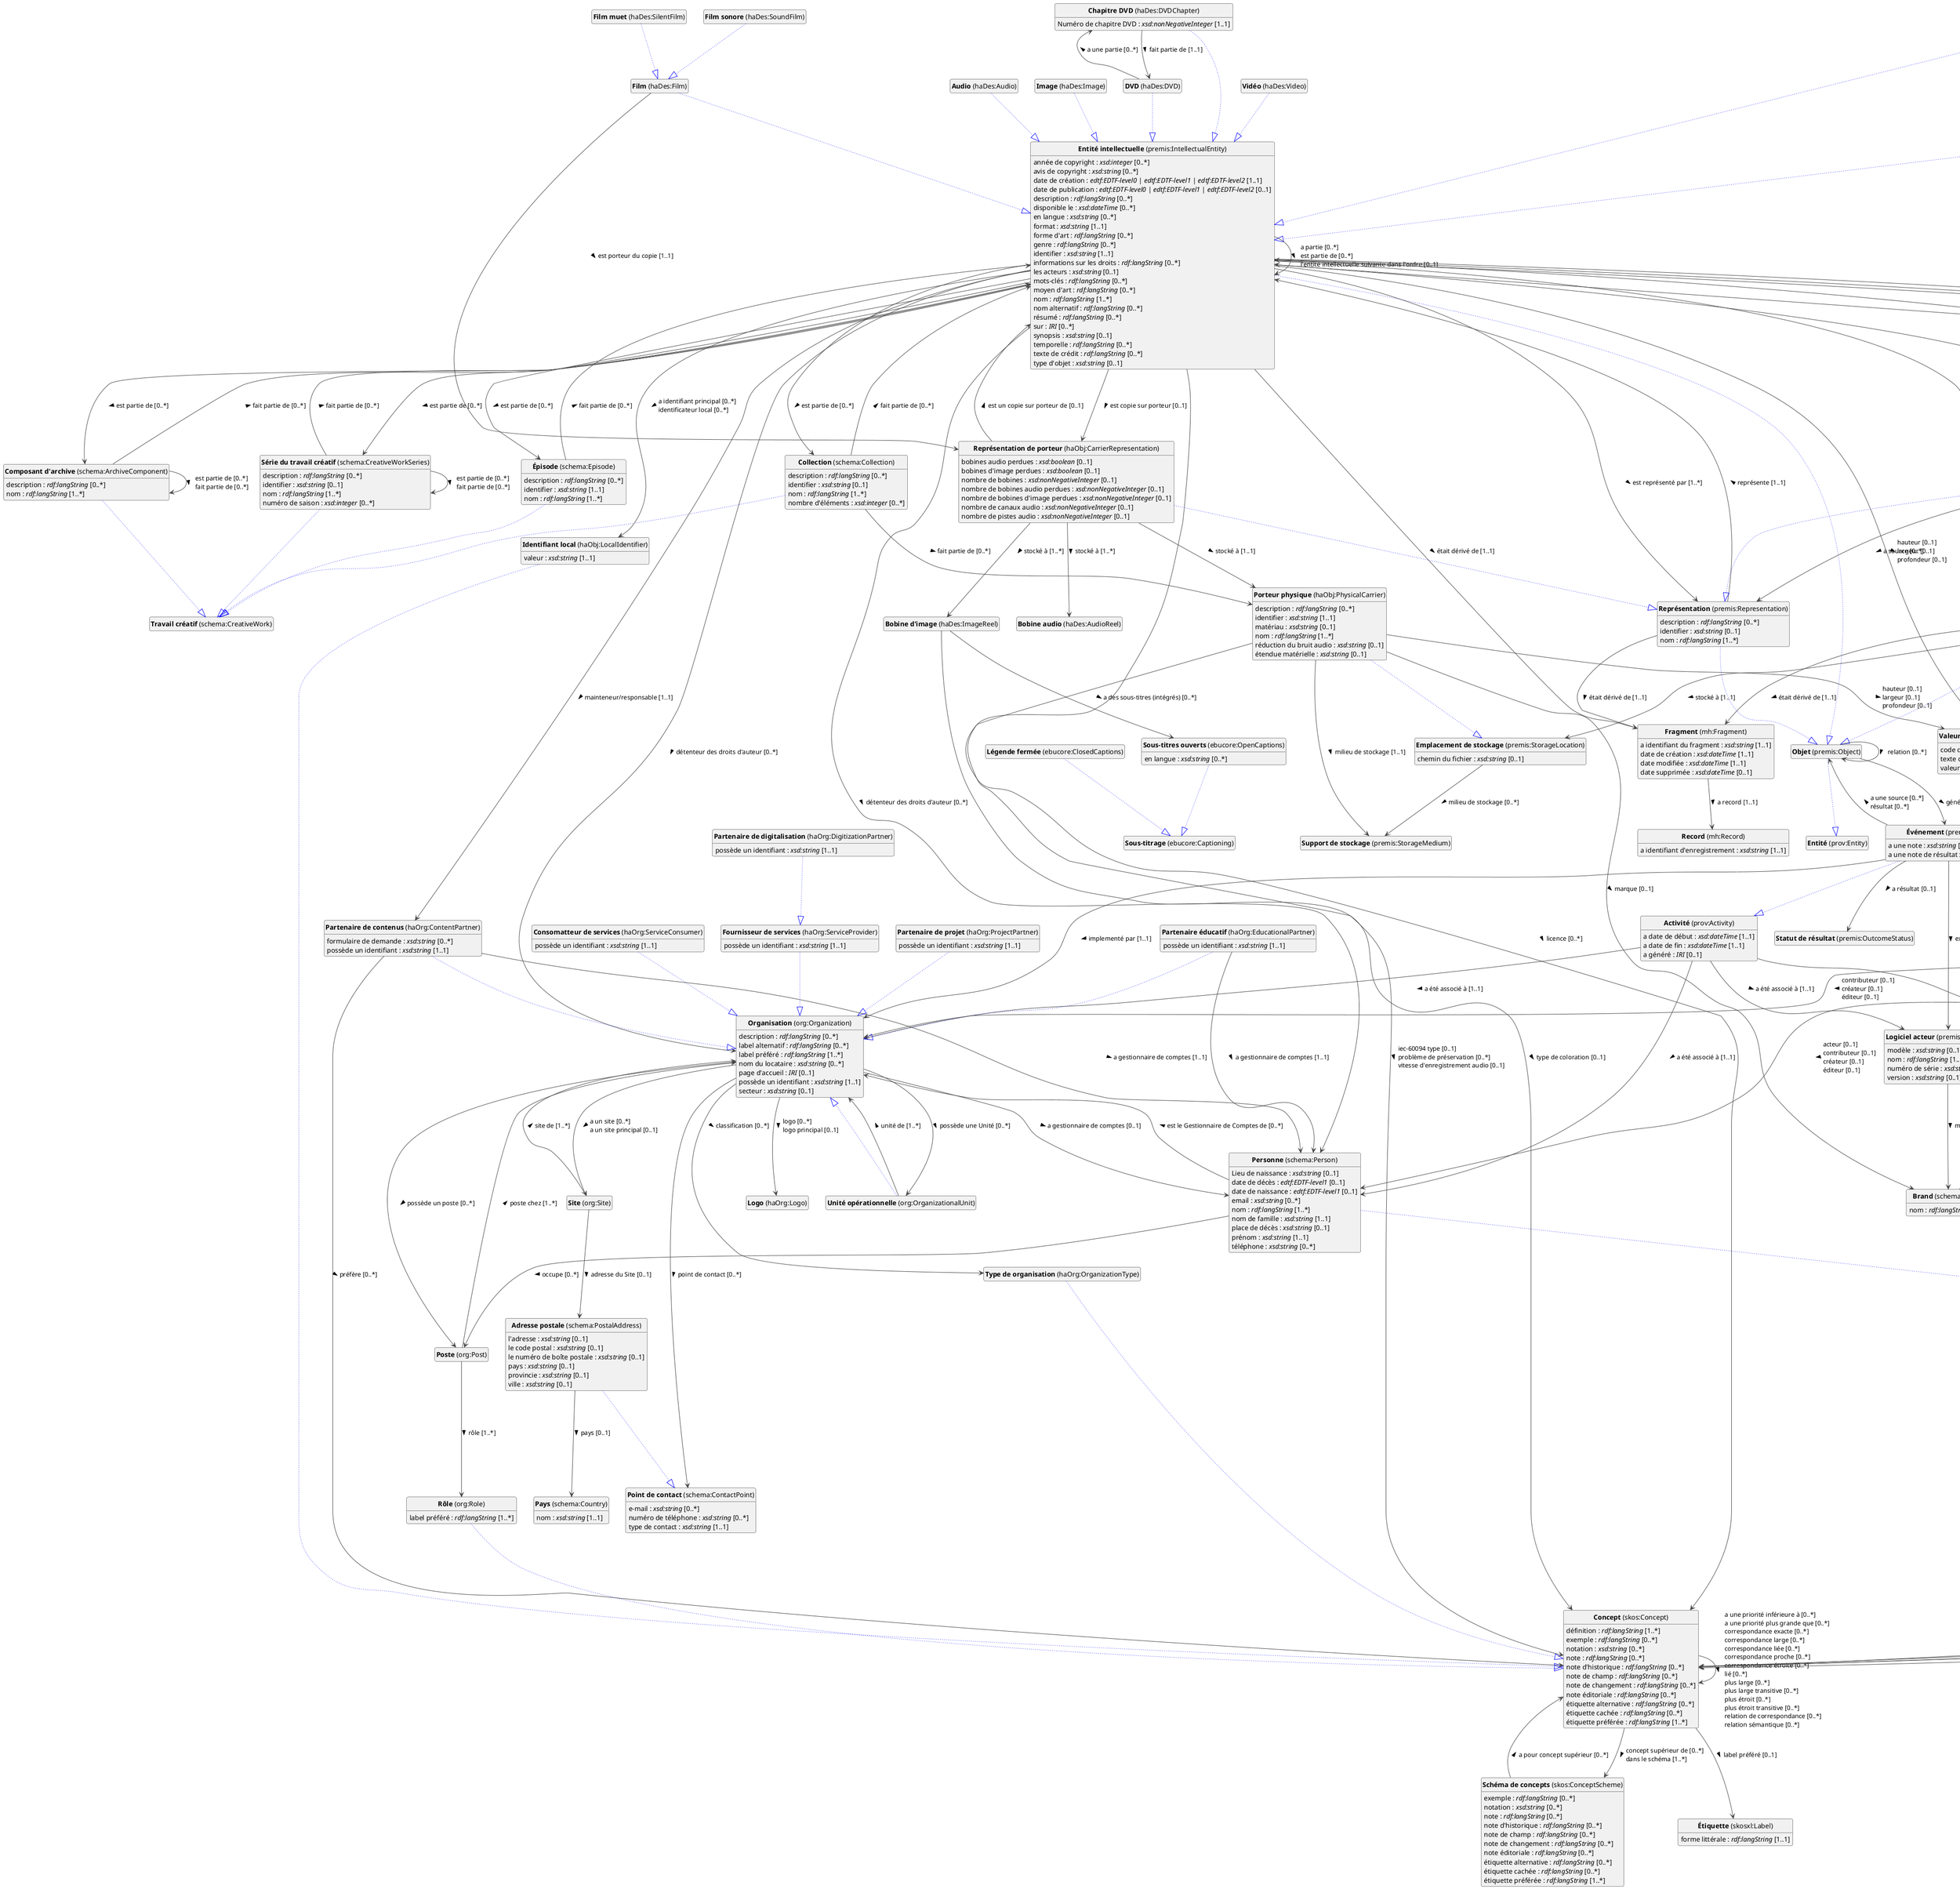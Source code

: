 @startuml
!theme vibrant
skinparam classFontSize 14
!define LIGHTORANGE
skinparam componentStyle uml2
skinparam wrapMessageWidth 1000
skinparam wrapWidth 1000
' skinparam ArrowColor #Maroon
' Remove shadows
skinparam shadowing false
'skinparam linetype polyline
skinparam ArrowMessageAlignment left
top to bottom direction


class "<b>Fragment</b> (mh:Fragment)" as mh_Fragment [[#mh%3AFragment]]
class "<b>Record</b> (mh:Record)" as mh_Record [[#mh%3ARecord]]
class "<b>MediaFragment</b> (ebucore:MediaFragment)" as ebucore_MediaFragment [[#ebucore%3AMediaFragment]]
class "<b>Newspaper</b> (schema:Newspaper)" as schema_Newspaper [[#schema%3ANewspaper]]
class "<b>Brand</b> (schema:Brand)" as schema_Brand [[#schema%3ABrand]]
class "<b>Activité</b> (prov:Activity)" as prov_Activity [[#prov%3AActivity]]
class "<b>Adresse postale</b> (schema:PostalAddress)" as schema_PostalAddress [[#schema%3APostalAddress]]
class "<b>Point de contact</b> (schema:ContactPoint)" as schema_ContactPoint [[#schema%3AContactPoint]]
class "<b>Annotation</b> (ebucore:Annotation)" as ebucore_Annotation [[#ebucore%3AAnnotation]]
class "<b>Annotation texte</b> (ebucore:TextAnnotation)" as ebucore_TextAnnotation [[#ebucore%3ATextAnnotation]]
class "<b>Annotation</b> (ebucore:Annotation)" as ebucore_Annotation [[#ebucore%3AAnnotation]]
class "<b>Audio</b> (haDes:Audio)" as haDes_Audio [[#haDes%3AAudio]]
class "<b>Entité intellectuelle</b> (premis:IntellectualEntity)" as premis_IntellectualEntity [[#premis%3AIntellectualEntity]]
class "<b>Bobine audio</b> (haDes:AudioReel)" as haDes_AudioReel [[#haDes%3AAudioReel]]
class "<b>Bobine d'image</b> (haDes:ImageReel)" as haDes_ImageReel [[#haDes%3AImageReel]]
class "<b>Chapitre DVD</b> (haDes:DVDChapter)" as haDes_DVDChapter [[#haDes%3ADVDChapter]]
class "<b>Entité intellectuelle</b> (premis:IntellectualEntity)" as premis_IntellectualEntity [[#premis%3AIntellectualEntity]]
class "<b>Chose</b> (schema:Thing)" as schema_Thing [[#schema%3AThing]]
class "<b>Collection</b> (schema:Collection)" as schema_Collection [[#schema%3ACollection]]
class "<b>Travail créatif</b> (schema:CreativeWork)" as schema_CreativeWork [[#schema%3ACreativeWork]]
class "<b>Collection</b> (skos:Collection)" as skos_Collection [[#skos%3ACollection]]
class "<b>Collection ordonnée</b> (skos:OrderedCollection)" as skos_OrderedCollection [[#skos%3AOrderedCollection]]
class "<b>Collection</b> (skos:Collection)" as skos_Collection [[#skos%3ACollection]]
class "<b>Composant d'archive</b> (schema:ArchiveComponent)" as schema_ArchiveComponent [[#schema%3AArchiveComponent]]
class "<b>Travail créatif</b> (schema:CreativeWork)" as schema_CreativeWork [[#schema%3ACreativeWork]]
class "<b>Concept</b> (skos:Concept)" as skos_Concept [[#skos%3AConcept]]
class "<b>Consomatteur de services</b> (haOrg:ServiceConsumer)" as haOrg_ServiceConsumer [[#haOrg%3AServiceConsumer]]
class "<b>Organisation</b> (org:Organization)" as org_Organization [[#org%3AOrganization]]
class "<b>DVD</b> (haDes:DVD)" as haDes_DVD [[#haDes%3ADVD]]
class "<b>Entité intellectuelle</b> (premis:IntellectualEntity)" as premis_IntellectualEntity [[#premis%3AIntellectualEntity]]
class "<b>Edition de journal</b> (haDes:NewspaperIssue)" as haDes_NewspaperIssue [[#haDes%3ANewspaperIssue]]
class "<b>Entité intellectuelle</b> (premis:IntellectualEntity)" as premis_IntellectualEntity [[#premis%3AIntellectualEntity]]
class "<b>Emplacement de stockage</b> (premis:StorageLocation)" as premis_StorageLocation [[#premis%3AStorageLocation]]
class "<b>Entité intellectuelle</b> (premis:IntellectualEntity)" as premis_IntellectualEntity [[#premis%3AIntellectualEntity]]
class "<b>Objet</b> (premis:Object)" as premis_Object [[#premis%3AObject]]
class "<b>Fichier</b> (premis:File)" as premis_File [[#premis%3AFile]]
class "<b>Objet</b> (premis:Object)" as premis_Object [[#premis%3AObject]]
class "<b>Film</b> (haDes:Film)" as haDes_Film [[#haDes%3AFilm]]
class "<b>Entité intellectuelle</b> (premis:IntellectualEntity)" as premis_IntellectualEntity [[#premis%3AIntellectualEntity]]
class "<b>Film muet</b> (haDes:SilentFilm)" as haDes_SilentFilm [[#haDes%3ASilentFilm]]
class "<b>Film</b> (haDes:Film)" as haDes_Film [[#haDes%3AFilm]]
class "<b>Film sonore</b> (haDes:SoundFilm)" as haDes_SoundFilm [[#haDes%3ASoundFilm]]
class "<b>Film</b> (haDes:Film)" as haDes_Film [[#haDes%3AFilm]]
class "<b>Fixité</b> (premis:Fixity)" as premis_Fixity [[#premis%3AFixity]]
class "<b>Format de fichier</b> (dct:FileFormat)" as dct_FileFormat [[#dct%3AFileFormat]]
class "<b>Fournisseur de services</b> (haOrg:ServiceProvider)" as haOrg_ServiceProvider [[#haOrg%3AServiceProvider]]
class "<b>Organisation</b> (org:Organization)" as org_Organization [[#org%3AOrganization]]
class "<b>Identifiant local</b> (haObj:LocalIdentifier)" as haObj_LocalIdentifier [[#haObj%3ALocalIdentifier]]
class "<b>Concept</b> (skos:Concept)" as skos_Concept [[#skos%3AConcept]]
class "<b>Image</b> (haDes:Image)" as haDes_Image [[#haDes%3AImage]]
class "<b>Entité intellectuelle</b> (premis:IntellectualEntity)" as premis_IntellectualEntity [[#premis%3AIntellectualEntity]]
class "<b>Lieu</b> (schema:Place)" as schema_Place [[#schema%3APlace]]
class "<b>Chose</b> (schema:Thing)" as schema_Thing [[#schema%3AThing]]
class "<b>Liste</b> (rdf:List)" as rdf_List [[#rdf%3AList]]
class "<b>Logiciel acteur</b> (premis:SoftwareAgent)" as premis_SoftwareAgent [[#premis%3ASoftwareAgent]]
class "<b>Acteur</b> (premis:Agent)" as premis_Agent [[#premis%3AAgent]]
class "<b>Logo</b> (haOrg:Logo)" as haOrg_Logo [[#haOrg%3ALogo]]
class "<b>Légende fermée</b> (ebucore:ClosedCaptions)" as ebucore_ClosedCaptions [[#ebucore%3AClosedCaptions]]
class "<b>Sous-titrage</b> (ebucore:Captioning)" as ebucore_Captioning [[#ebucore%3ACaptioning]]
class "<b>Matériel acteur</b> (premis:HardwareAgent)" as premis_HardwareAgent [[#premis%3AHardwareAgent]]
class "<b>Acteur</b> (premis:Agent)" as premis_Agent [[#premis%3AAgent]]
class "<b>Objet</b> (premis:Object)" as premis_Object [[#premis%3AObject]]
class "<b>Entité</b> (prov:Entity)" as prov_Entity [[#prov%3AEntity]]
class "<b>Organisation</b> (org:Organization)" as org_Organization [[#org%3AOrganization]]
class "<b>Page d'édition de journal</b> (haDes:NewspaperIssuePage)" as haDes_NewspaperIssuePage [[#haDes%3ANewspaperIssuePage]]
class "<b>Entité intellectuelle</b> (premis:IntellectualEntity)" as premis_IntellectualEntity [[#premis%3AIntellectualEntity]]
class "<b>Partenaire de contenus</b> (haOrg:ContentPartner)" as haOrg_ContentPartner [[#haOrg%3AContentPartner]]
class "<b>Organisation</b> (org:Organization)" as org_Organization [[#org%3AOrganization]]
class "<b>Partenaire de digitalisation</b> (haOrg:DigitizationPartner)" as haOrg_DigitizationPartner [[#haOrg%3ADigitizationPartner]]
class "<b>Fournisseur de services</b> (haOrg:ServiceProvider)" as haOrg_ServiceProvider [[#haOrg%3AServiceProvider]]
class "<b>Partenaire de projet</b> (haOrg:ProjectPartner)" as haOrg_ProjectPartner [[#haOrg%3AProjectPartner]]
class "<b>Organisation</b> (org:Organization)" as org_Organization [[#org%3AOrganization]]
class "<b>Partenaire éducatif</b> (haOrg:EducationalPartner)" as haOrg_EducationalPartner [[#haOrg%3AEducationalPartner]]
class "<b>Organisation</b> (org:Organization)" as org_Organization [[#org%3AOrganization]]
class "<b>Pays</b> (schema:Country)" as schema_Country [[#schema%3ACountry]]
class "<b>Personne</b> (schema:Person)" as schema_Person [[#schema%3APerson]]
class "<b>Chose</b> (schema:Thing)" as schema_Thing [[#schema%3AThing]]
class "<b>Point de contact</b> (schema:ContactPoint)" as schema_ContactPoint [[#schema%3AContactPoint]]
class "<b>Porteur physique</b> (haObj:PhysicalCarrier)" as haObj_PhysicalCarrier [[#haObj%3APhysicalCarrier]]
class "<b>Emplacement de stockage</b> (premis:StorageLocation)" as premis_StorageLocation [[#premis%3AStorageLocation]]
class "<b>Poste</b> (org:Post)" as org_Post [[#org%3APost]]
class "<b>Représentation</b> (premis:Representation)" as premis_Representation [[#premis%3ARepresentation]]
class "<b>Objet</b> (premis:Object)" as premis_Object [[#premis%3AObject]]
class "<b>Représentation de porteur</b> (haObj:CarrierRepresentation)" as haObj_CarrierRepresentation [[#haObj%3ACarrierRepresentation]]
class "<b>Représentation</b> (premis:Representation)" as premis_Representation [[#premis%3ARepresentation]]
class "<b>Représentation digitale</b> (haObj:DigitalRepresentation)" as haObj_DigitalRepresentation [[#haObj%3ADigitalRepresentation]]
class "<b>Représentation</b> (premis:Representation)" as premis_Representation [[#premis%3ARepresentation]]
class "<b>Représentation fragment</b> (haObj:FragmentRepresentation)" as haObj_FragmentRepresentation [[#haObj%3AFragmentRepresentation]]
class "<b>Représentation digitale</b> (haObj:DigitalRepresentation)" as haObj_DigitalRepresentation [[#haObj%3ADigitalRepresentation]]
class "<b>Rôle</b> (org:Role)" as org_Role [[#org%3ARole]]
class "<b>Concept</b> (skos:Concept)" as skos_Concept [[#skos%3AConcept]]
class "<b>Rôle</b> (schema:Role)" as schema_Role [[#schema%3ARole]]
class "<b>Chose</b> (schema:Thing)" as schema_Thing [[#schema%3AThing]]
class "<b>Schéma de concepts</b> (skos:ConceptScheme)" as skos_ConceptScheme [[#skos%3AConceptScheme]]
class "<b>Site</b> (org:Site)" as org_Site [[#org%3ASite]]
class "<b>Sous-titres ouverts</b> (ebucore:OpenCaptions)" as ebucore_OpenCaptions [[#ebucore%3AOpenCaptions]]
class "<b>Sous-titrage</b> (ebucore:Captioning)" as ebucore_Captioning [[#ebucore%3ACaptioning]]
class "<b>Statut de résultat</b> (premis:OutcomeStatus)" as premis_OutcomeStatus [[#premis%3AOutcomeStatus]]
class "<b>Support de stockage</b> (premis:StorageMedium)" as premis_StorageMedium [[#premis%3AStorageMedium]]
class "<b>Série du travail créatif</b> (schema:CreativeWorkSeries)" as schema_CreativeWorkSeries [[#schema%3ACreativeWorkSeries]]
class "<b>Travail créatif</b> (schema:CreativeWork)" as schema_CreativeWork [[#schema%3ACreativeWork]]
class "<b>Type de organisation</b> (haOrg:OrganizationType)" as haOrg_OrganizationType [[#haOrg%3AOrganizationType]]
class "<b>Concept</b> (skos:Concept)" as skos_Concept [[#skos%3AConcept]]
class "<b>Unité opérationnelle</b> (org:OrganizationalUnit)" as org_OrganizationalUnit [[#org%3AOrganizationalUnit]]
class "<b>Organisation</b> (org:Organization)" as org_Organization [[#org%3AOrganization]]
class "<b>Valeur quantitative</b> (schema:QuantitativeValue)" as schema_QuantitativeValue [[#schema%3AQuantitativeValue]]
class "<b>Chose</b> (schema:Thing)" as schema_Thing [[#schema%3AThing]]
class "<b>Vidéo</b> (haDes:Video)" as haDes_Video [[#haDes%3AVideo]]
class "<b>Entité intellectuelle</b> (premis:IntellectualEntity)" as premis_IntellectualEntity [[#premis%3AIntellectualEntity]]
class "<b>Épisode</b> (schema:Episode)" as schema_Episode [[#schema%3AEpisode]]
class "<b>Travail créatif</b> (schema:CreativeWork)" as schema_CreativeWork [[#schema%3ACreativeWork]]
class "<b>Étiquette</b> (skosxl:Label)" as skosxl_Label [[#skosxl%3ALabel]]
class "<b>Événement</b> (premis:Event)" as premis_Event [[#premis%3AEvent]]
class "<b>Activité</b> (prov:Activity)" as prov_Activity [[#prov%3AActivity]]


mh_Fragment : a identifiant du fragment : <i>xsd:string</i> [1..1]
mh_Fragment : date de création : <i>xsd:dateTime</i> [1..1]
mh_Fragment : date modifiée : <i>xsd:dateTime</i> [1..1]
mh_Fragment : date supprimée : <i>xsd:dateTime</i> [0..1]
mh_Fragment --> mh_Record :a record [1..1]  > 




mh_Record : a identifiant d'enregistrement : <i>xsd:string</i> [1..1]



ebucore_MediaFragment : délimiteur de région (axe des x) : <i>xsd:integer</i> [0..1]
ebucore_MediaFragment : délimiteur de région (axe des y) : <i>xsd:integer</i> [0..1]
ebucore_MediaFragment : hauteur : <i>xsd:integer</i> [0..1]
ebucore_MediaFragment : heure de départ : <i>xsd:time</i> [0..1]
ebucore_MediaFragment : heure de fin : <i>xsd:time</i> [0..1]
ebucore_MediaFragment : largeur : <i>xsd:integer</i> [0..1]
ebucore_MediaFragment --> premis_File :est fragment des médias de [0..*]  > 




schema_Newspaper : abraham identifier : <i>xsd:string</i> [1..1]
schema_Newspaper : date de début : <i>xsd:dateTime</i> [0..1]
schema_Newspaper : date de fin : <i>xsd:dateTime</i> [0..1]
schema_Newspaper : nom : <i>rdf:langString</i> [1..1]
schema_Newspaper : nom alternatif : <i>rdf:langString</i> [0..*]

schema_Newspaper --> schema_Newspaper :compléter [0..1]  \lprécédé par [0..1]  \lsuccédé par [0..1]  \lsupplément [0..1]  > 
schema_Newspaper --> schema_Place :numéro de page [0..1]  > 
schema_Newspaper --> schema_Role :éditeur [0..1]  > 




schema_Brand : nom : <i>rdf:langString</i> [1..1]



prov_Activity : a date de début : <i>xsd:dateTime</i> [1..1]
prov_Activity : a date de fin : <i>xsd:dateTime</i> [1..1]
prov_Activity : a généré : <i>IRI</i> [0..1]

prov_Activity --> org_Organization :a été associé à [1..1]  > 
prov_Activity --> premis_HardwareAgent :a été associé à [1..1]  > 
prov_Activity --> premis_SoftwareAgent :a été associé à [1..1]  > 
prov_Activity --> schema_Person :a été associé à [1..1]  > 


schema_PostalAddress --|> schema_ContactPoint #blue;line.dotted;text:blue

schema_PostalAddress : l'adresse : <i>xsd:string</i> [0..1]
schema_PostalAddress : le code postal : <i>xsd:string</i> [0..1]
schema_PostalAddress : le numéro de boîte postale : <i>xsd:string</i> [0..1]
schema_PostalAddress : pays : <i>xsd:string</i> [0..1]
schema_PostalAddress : provincie : <i>xsd:string</i> [0..1]
schema_PostalAddress : ville : <i>xsd:string</i> [0..1]
schema_PostalAddress --> schema_Country :pays [0..1]  > 



ebucore_Annotation : confiance en annotation : <i>xsd:integer</i> [1..1]
ebucore_Annotation : sujet d'annotation : <i>IRI</i> [1..1]
ebucore_Annotation : sujet d'annotation person : <i>IRI</i> [0..1]

ebucore_Annotation --> ebucore_MediaFragment :annote [1..*]  > 
ebucore_Annotation --> premis_File :cible d'annotation [1..1]  > 
ebucore_Annotation --> skos_Concept :type d'annotation [0..1]  > 


ebucore_TextAnnotation --|> ebucore_Annotation #blue;line.dotted;text:blue


haDes_Audio --|> premis_IntellectualEntity #blue;line.dotted;text:blue





haDes_ImageReel --> ebucore_OpenCaptions :a des sous-titres (intégrés) [0..*]  > 
haDes_ImageReel --> skos_Concept :type de coloration [0..1]  > 

haDes_DVDChapter --|> premis_IntellectualEntity #blue;line.dotted;text:blue

haDes_DVDChapter : Numéro de chapitre DVD : <i>xsd:nonNegativeInteger</i> [1..1]
haDes_DVDChapter --> haDes_DVD :fait partie de [1..1]  > 



schema_Thing : description : <i>rdf:langString</i> [0..*]
schema_Thing : nom : <i>rdf:langString</i> [1..*]


schema_Collection --|> schema_CreativeWork #blue;line.dotted;text:blue

schema_Collection : description : <i>rdf:langString</i> [0..*]
schema_Collection : identifier : <i>xsd:string</i> [0..1]
schema_Collection : nom : <i>rdf:langString</i> [1..*]
schema_Collection : nombre d'éléments : <i>xsd:integer</i> [0..*]
schema_Collection --> haObj_PhysicalCarrier :fait partie de [0..*]  > 
schema_Collection --> premis_IntellectualEntity :fait partie de [0..*]  > 





skos_Collection : définition : <i>rdf:langString</i> [0..*]
skos_Collection : exemple : <i>rdf:langString</i> [0..*]
skos_Collection : notation : <i>xsd:string</i> [0..*]
skos_Collection : note : <i>rdf:langString</i> [0..*]
skos_Collection : note d'historique : <i>rdf:langString</i> [0..*]
skos_Collection : note de champ : <i>rdf:langString</i> [0..*]
skos_Collection : note de changement : <i>rdf:langString</i> [0..*]
skos_Collection : note éditoriale : <i>rdf:langString</i> [0..*]
skos_Collection : étiquette alternative : <i>rdf:langString</i> [0..*]
skos_Collection : étiquette cachée : <i>rdf:langString</i> [0..*]
skos_Collection : étiquette préférée : <i>rdf:langString</i> [1..*]

skos_Collection --> skos_Collection :membre [0..*]  > 
skos_Collection --> skos_Concept :membre [0..*]  > 


skos_OrderedCollection --|> skos_Collection #blue;line.dotted;text:blue

skos_OrderedCollection : définition : <i>rdf:langString</i> [0..*]
skos_OrderedCollection : exemple : <i>rdf:langString</i> [0..*]
skos_OrderedCollection : notation : <i>xsd:string</i> [0..*]
skos_OrderedCollection : note : <i>rdf:langString</i> [0..*]
skos_OrderedCollection : note d'historique : <i>rdf:langString</i> [0..*]
skos_OrderedCollection : note de champ : <i>rdf:langString</i> [0..*]
skos_OrderedCollection : note de changement : <i>rdf:langString</i> [0..*]
skos_OrderedCollection : note éditoriale : <i>rdf:langString</i> [0..*]
skos_OrderedCollection : étiquette alternative : <i>rdf:langString</i> [0..*]
skos_OrderedCollection : étiquette cachée : <i>rdf:langString</i> [0..*]
skos_OrderedCollection : étiquette préférée : <i>rdf:langString</i> [1..*]



schema_ArchiveComponent --|> schema_CreativeWork #blue;line.dotted;text:blue

schema_ArchiveComponent : description : <i>rdf:langString</i> [0..*]
schema_ArchiveComponent : nom : <i>rdf:langString</i> [1..*]
schema_ArchiveComponent --> premis_IntellectualEntity :fait partie de [0..*]  > 

schema_ArchiveComponent --> schema_ArchiveComponent :est partie de [0..*]  \lfait partie de [0..*]  > 


skos_Concept : définition : <i>rdf:langString</i> [1..*]
skos_Concept : exemple : <i>rdf:langString</i> [0..*]
skos_Concept : notation : <i>xsd:string</i> [0..*]
skos_Concept : note : <i>rdf:langString</i> [0..*]
skos_Concept : note d'historique : <i>rdf:langString</i> [0..*]
skos_Concept : note de champ : <i>rdf:langString</i> [0..*]
skos_Concept : note de changement : <i>rdf:langString</i> [0..*]
skos_Concept : note éditoriale : <i>rdf:langString</i> [0..*]
skos_Concept : étiquette alternative : <i>rdf:langString</i> [0..*]
skos_Concept : étiquette cachée : <i>rdf:langString</i> [0..*]
skos_Concept : étiquette préférée : <i>rdf:langString</i> [1..*]

skos_Concept --> skos_Concept :a une priorité inférieure à [0..*]  \la une priorité plus grande que [0..*]  \lcorrespondance exacte [0..*]  \lcorrespondance large [0..*]  \lcorrespondance liée [0..*]  \lcorrespondance proche [0..*]  \lcorrespondance étroite [0..*]  \llié [0..*]  \lplus large [0..*]  \lplus large transitive [0..*]  \lplus étroit [0..*]  \lplus étroit transitive [0..*]  \lrelation de correspondance [0..*]  \lrelation sémantique [0..*]  > 
skos_Concept --> skos_ConceptScheme :concept supérieur de [0..*]  \ldans le schéma [1..*]  > 
skos_Concept --> skosxl_Label :label préféré [0..1]  > 


haOrg_ServiceConsumer --|> org_Organization #blue;line.dotted;text:blue

haOrg_ServiceConsumer : possède un identifiant : <i>xsd:string</i> [1..1]


haDes_DVD --|> premis_IntellectualEntity #blue;line.dotted;text:blue

haDes_DVD --> haDes_DVDChapter :a une partie [0..*]  > 

haDes_NewspaperIssue --|> premis_IntellectualEntity #blue;line.dotted;text:blue

haDes_NewspaperIssue : nombre de pages : <i>xsd:nonNegativeInteger</i> [0..1]
haDes_NewspaperIssue : numéro de l'édition : <i>xsd:string</i> [0..1]
haDes_NewspaperIssue --> schema_Newspaper :fait partie de [0..1]  > 
haDes_NewspaperIssue --> skos_Concept :fréquence d'émission [0..1]  \lméthode de production [0..1]  \ltype de publication [0..1]  > 




premis_StorageLocation : chemin du fichier : <i>xsd:string</i> [0..1]
premis_StorageLocation --> premis_StorageMedium :milieu de stockage [0..*]  > 


premis_IntellectualEntity --|> premis_Object #blue;line.dotted;text:blue

premis_IntellectualEntity : année de copyright : <i>xsd:integer</i> [0..*]
premis_IntellectualEntity : avis de copyright : <i>xsd:string</i> [0..*]
premis_IntellectualEntity : date de création : <i>edtf:EDTF-level0 | edtf:EDTF-level1 | edtf:EDTF-level2</i> [1..1]
premis_IntellectualEntity : date de publication : <i>edtf:EDTF-level0 | edtf:EDTF-level1 | edtf:EDTF-level2</i> [0..1]
premis_IntellectualEntity : description : <i>rdf:langString</i> [0..*]
premis_IntellectualEntity : disponible le : <i>xsd:dateTime</i> [0..*]
premis_IntellectualEntity : en langue : <i>xsd:string</i> [0..*]
premis_IntellectualEntity : format : <i>xsd:string</i> [1..1]
premis_IntellectualEntity : forme d'art : <i>rdf:langString</i> [0..*]
premis_IntellectualEntity : genre : <i>rdf:langString</i> [0..*]
premis_IntellectualEntity : identifier : <i>xsd:string</i> [1..1]
premis_IntellectualEntity : informations sur les droits : <i>rdf:langString</i> [0..*]
premis_IntellectualEntity : les acteurs : <i>xsd:string</i> [0..1]
premis_IntellectualEntity : mots-clés : <i>rdf:langString</i> [0..*]
premis_IntellectualEntity : moyen d'art : <i>rdf:langString</i> [0..*]
premis_IntellectualEntity : nom : <i>rdf:langString</i> [1..*]
premis_IntellectualEntity : nom alternatif : <i>rdf:langString</i> [0..*]
premis_IntellectualEntity : résumé : <i>rdf:langString</i> [0..*]
premis_IntellectualEntity : sur : <i>IRI</i> [0..*]
premis_IntellectualEntity : synopsis : <i>xsd:string</i> [0..1]
premis_IntellectualEntity : temporelle : <i>rdf:langString</i> [0..*]
premis_IntellectualEntity : texte de crédit : <i>rdf:langString</i> [0..*]
premis_IntellectualEntity : type d'objet : <i>xsd:string</i> [0..1]




premis_IntellectualEntity --> haObj_CarrierRepresentation :est copie sur porteur [0..1]  > 
premis_IntellectualEntity --> haObj_DigitalRepresentation :a copie d'accès [0..*]  \la copie de IIIF [0..*]  \la copie de transcription [0..*]  \la maître [0..*]  \la mezzanine [0..*]  > 
premis_IntellectualEntity --> haObj_FragmentRepresentation :a fragment [0..*]  > 
premis_IntellectualEntity --> haObj_LocalIdentifier :a identifiant principal [0..*]  \lidentificateur local [0..*]  > 
premis_IntellectualEntity --> haOrg_ContentPartner :mainteneur/responsable [1..1]  > 
premis_IntellectualEntity --> mh_Fragment :était dérivé de [1..1]  > 
premis_IntellectualEntity --> org_Organization :détenteur des droits d'auteur [0..*]  > 
premis_IntellectualEntity --> premis_IntellectualEntity :a partie [0..*]  \lest partie de [0..*]  \ll'entité intellectuelle suivante dans l'ordre [0..1]  > 
premis_IntellectualEntity --> premis_Representation :est représenté par [1..*]  > 

premis_IntellectualEntity --> schema_ArchiveComponent :est partie de [0..*]  > 
premis_IntellectualEntity --> schema_Collection :est partie de [0..*]  > 
premis_IntellectualEntity --> schema_CreativeWorkSeries :est partie de [0..*]  > 
premis_IntellectualEntity --> schema_Episode :est partie de [0..*]  > 
premis_IntellectualEntity --> schema_Person :détenteur des droits d'auteur [0..*]  > 
premis_IntellectualEntity --> schema_Place :spatial [0..*]  > 
premis_IntellectualEntity --> schema_QuantitativeValue :hauteur [0..1]  \llargeur [0..1]  \lprofondeur [0..1]  > 
premis_IntellectualEntity --> schema_Role :contributeur [0..*]  \lcréateur [0..*]  \léditeur [0..*]  > 
premis_IntellectualEntity --> schema_Thing :détenteur des droits d'auteur [0..*]  \lmentionne [0..*]  > 
premis_IntellectualEntity --> skos_Concept :licence [0..*]  > 




premis_File --|> premis_Object #blue;line.dotted;text:blue

premis_File : a une taille (du fichier) : <i>xsd:nonNegativeInteger</i> [1..1]
premis_File : créé le : <i>edtf:EDTF-level0 | edtf:EDTF-level1 | edtf:EDTF-level2</i> [1..1]
premis_File : description : <i>rdf:langString</i> [0..*]
premis_File : durée : <i>xsd:duration</i> [0..1]
premis_File : identifier : <i>xsd:string</i> [0..1]
premis_File : image miniature : <i>IRI</i> [0..1]
premis_File : mime type : <i>xsd:string</i> [1..1]
premis_File : nom : <i>rdf:langString</i> [1..*]
premis_File : porte le nom d'origine : <i>xsd:string</i> [0..1]

premis_File --> dct_FileFormat :format [0..1]  > 
premis_File --> ebucore_MediaFragment :a un fragment multimédia [0..*]  > 



premis_File --> haObj_DigitalRepresentation :est inclus dans [0..*]  > 
premis_File --> haObj_FragmentRepresentation :a le fragment des médias [0..*]  > 
premis_File --> mh_Fragment :était dérivé de [1..1]  > 
premis_File --> premis_File :document [0..*]  \lfichier suivant dans l'ordre [0..1]  \lremplace [0..*]  > 
premis_File --> premis_Fixity :fixity [0..1]  > 
premis_File --> premis_StorageLocation :stocké à [1..1]  > 

premis_File --> schema_QuantitativeValue :hauteur [0..1]  \llargeur [0..1]  > 




haDes_Film --|> premis_IntellectualEntity #blue;line.dotted;text:blue

haDes_Film --> haObj_CarrierRepresentation :est porteur du copie [1..1]  > 

haDes_SilentFilm --|> haDes_Film #blue;line.dotted;text:blue


haDes_SoundFilm --|> haDes_Film #blue;line.dotted;text:blue



premis_Fixity : créateur de somme de contrôle : <i>xsd:string</i> [0..*]
premis_Fixity : vérification de la fixation : <i>xsd:string</i> [1..1]




haOrg_ServiceProvider --|> org_Organization #blue;line.dotted;text:blue

haOrg_ServiceProvider : possède un identifiant : <i>xsd:string</i> [1..1]


haObj_LocalIdentifier --|> skos_Concept #blue;line.dotted;text:blue

haObj_LocalIdentifier : valeur : <i>xsd:string</i> [1..1]


haDes_Image --|> premis_IntellectualEntity #blue;line.dotted;text:blue


schema_Place --|> schema_Thing #blue;line.dotted;text:blue

schema_Place : description : <i>rdf:langString</i> [0..*]
schema_Place : nom : <i>rdf:langString</i> [1..*]

schema_Place --> schema_Place :fait partie de [0..*]  > 


rdf_List --> skos_Collection :None [0..*]  > 
rdf_List --> skos_Concept :None [0..*]  > 

premis_SoftwareAgent --|> premis_Agent #blue;line.dotted;text:blue

premis_SoftwareAgent : modèle : <i>xsd:string</i> [0..1]
premis_SoftwareAgent : nom : <i>rdf:langString</i> [1..1]
premis_SoftwareAgent : numéro de série : <i>xsd:string</i> [0..1]
premis_SoftwareAgent : version : <i>xsd:string</i> [0..1]

premis_SoftwareAgent --> schema_Brand :marque [0..1]  > 




ebucore_ClosedCaptions --|> ebucore_Captioning #blue;line.dotted;text:blue


premis_HardwareAgent --|> premis_Agent #blue;line.dotted;text:blue

premis_HardwareAgent : modèle : <i>xsd:string</i> [0..1]
premis_HardwareAgent : nom : <i>rdf:langString</i> [1..1]
premis_HardwareAgent : numéro de série : <i>xsd:string</i> [0..1]
premis_HardwareAgent : version : <i>xsd:string</i> [0..1]

premis_HardwareAgent --> schema_Brand :marque [0..1]  > 


premis_Object --|> prov_Entity #blue;line.dotted;text:blue

premis_Object --> premis_Event :généré par [0..1]  > 
premis_Object --> premis_Object :relation [0..*]  > 


org_Organization : description : <i>rdf:langString</i> [0..*]
org_Organization : label alternatif : <i>rdf:langString</i> [0..*]
org_Organization : label préféré : <i>rdf:langString</i> [1..*]
org_Organization : nom du locataire : <i>xsd:string</i> [0..*]
org_Organization : page d'accueil : <i>IRI</i> [0..1]
org_Organization : possède un identifiant : <i>xsd:string</i> [1..1]
org_Organization : secteur : <i>xsd:string</i> [0..1]

org_Organization --> haOrg_Logo :logo [0..*]  \llogo principal [0..1]  > 
org_Organization --> haOrg_OrganizationType :classification [0..*]  > 
org_Organization --> org_OrganizationalUnit :possède une Unité [0..*]  > 
org_Organization --> org_Post :possède un poste [0..*]  > 
org_Organization --> org_Site :a un site [0..*]  \la un site principal [0..1]  > 

org_Organization --> schema_ContactPoint :point de contact [0..*]  > 
org_Organization --> schema_Person :a gestionnaire de comptes [0..1]  > 


haDes_NewspaperIssuePage --|> premis_IntellectualEntity #blue;line.dotted;text:blue

haDes_NewspaperIssuePage : numéro de page : <i>xsd:nonNegativeInteger</i> [0..1]
haDes_NewspaperIssuePage --> haDes_NewspaperIssue :fait partie de [1..1]  > 


haOrg_ContentPartner --|> org_Organization #blue;line.dotted;text:blue

haOrg_ContentPartner : formulaire de demande : <i>xsd:string</i> [0..*]
haOrg_ContentPartner : possède un identifiant : <i>xsd:string</i> [1..1]
haOrg_ContentPartner --> schema_Person :a gestionnaire de comptes [1..1]  > 
haOrg_ContentPartner --> skos_Concept :préfère [0..*]  > 


haOrg_DigitizationPartner --|> haOrg_ServiceProvider #blue;line.dotted;text:blue

haOrg_DigitizationPartner : possède un identifiant : <i>xsd:string</i> [1..1]


haOrg_ProjectPartner --|> org_Organization #blue;line.dotted;text:blue

haOrg_ProjectPartner : possède un identifiant : <i>xsd:string</i> [1..1]


haOrg_EducationalPartner --|> org_Organization #blue;line.dotted;text:blue

haOrg_EducationalPartner : possède un identifiant : <i>xsd:string</i> [1..1]
haOrg_EducationalPartner --> schema_Person :a gestionnaire de comptes [1..1]  > 



schema_Country : nom : <i>xsd:string</i> [1..1]


schema_Person --|> schema_Thing #blue;line.dotted;text:blue

schema_Person : Lieu de naissance : <i>xsd:string</i> [0..1]
schema_Person : date de décès : <i>edtf:EDTF-level1</i> [0..1]
schema_Person : date de naissance : <i>edtf:EDTF-level1</i> [0..1]
schema_Person : email : <i>xsd:string</i> [0..*]
schema_Person : nom : <i>rdf:langString</i> [1..*]
schema_Person : nom de famille : <i>xsd:string</i> [1..1]
schema_Person : place de décès : <i>xsd:string</i> [0..1]
schema_Person : prénom : <i>xsd:string</i> [1..1]
schema_Person : téléphone : <i>xsd:string</i> [0..*]

schema_Person --> org_Organization :est le Gestionnaire de Comptes de [0..*]  > 
schema_Person --> org_Post :occupe [0..*]  > 




schema_ContactPoint : e-mail : <i>xsd:string</i> [0..*]
schema_ContactPoint : numéro de téléphone : <i>xsd:string</i> [0..*]
schema_ContactPoint : type de contact : <i>xsd:string</i> [1..1]


haObj_PhysicalCarrier --|> premis_StorageLocation #blue;line.dotted;text:blue

haObj_PhysicalCarrier : description : <i>rdf:langString</i> [0..*]
haObj_PhysicalCarrier : identifier : <i>xsd:string</i> [1..1]
haObj_PhysicalCarrier : matériau : <i>xsd:string</i> [0..1]
haObj_PhysicalCarrier : nom : <i>rdf:langString</i> [1..*]
haObj_PhysicalCarrier : réduction du bruit audio : <i>xsd:string</i> [0..1]
haObj_PhysicalCarrier : étendue matérielle : <i>xsd:string</i> [0..1]
haObj_PhysicalCarrier --> premis_StorageMedium :milieu de stockage [1..1]  > 

haObj_PhysicalCarrier --> schema_Brand :marque [0..1]  > 
haObj_PhysicalCarrier --> schema_QuantitativeValue :hauteur [0..1]  \llargeur [0..1]  \lprofondeur [0..1]  > 
haObj_PhysicalCarrier --> skos_Concept :iec-60094 type [0..1]  \lproblème de préservation [0..*]  \lvitesse d'enregistrement audio [0..1]  > 



org_Post --> org_Organization :poste chez [1..*]  > 
org_Post --> org_Role :rôle [1..*]  > 

premis_Representation --|> premis_Object #blue;line.dotted;text:blue

premis_Representation : description : <i>rdf:langString</i> [0..*]
premis_Representation : identifier : <i>xsd:string</i> [0..1]
premis_Representation : nom : <i>rdf:langString</i> [1..*]
premis_Representation --> mh_Fragment :était dérivé de [1..1]  > 
premis_Representation --> premis_IntellectualEntity :représente [1..1]  > 



haObj_CarrierRepresentation --|> premis_Representation #blue;line.dotted;text:blue

haObj_CarrierRepresentation : bobines audio perdues : <i>xsd:boolean</i> [0..1]
haObj_CarrierRepresentation : bobines d'image perdues : <i>xsd:boolean</i> [0..1]
haObj_CarrierRepresentation : nombre de bobines : <i>xsd:nonNegativeInteger</i> [0..1]
haObj_CarrierRepresentation : nombre de bobines audio perdues : <i>xsd:nonNegativeInteger</i> [0..1]
haObj_CarrierRepresentation : nombre de bobines d'image perdues : <i>xsd:nonNegativeInteger</i> [0..1]
haObj_CarrierRepresentation : nombre de canaux audio : <i>xsd:nonNegativeInteger</i> [0..1]
haObj_CarrierRepresentation : nombre de pistes audio : <i>xsd:nonNegativeInteger</i> [0..1]
haObj_CarrierRepresentation --> haDes_AudioReel :stocké à [1..*]  > 
haObj_CarrierRepresentation --> haDes_ImageReel :stocké à [1..*]  > 
haObj_CarrierRepresentation --> haObj_PhysicalCarrier :stocké à [1..1]  > 
haObj_CarrierRepresentation --> premis_IntellectualEntity :est un copie sur porteur de [0..1]  > 



haObj_DigitalRepresentation --|> premis_Representation #blue;line.dotted;text:blue

haObj_DigitalRepresentation : en langue : <i>xsd:string</i> [0..*]
haObj_DigitalRepresentation : légende : <i>xsd:string</i> [0..1]
haObj_DigitalRepresentation : transcription : <i>xsd:string</i> [0..1]
haObj_DigitalRepresentation --> haObj_DigitalRepresentation :la représentation numérique suivante dans l'ordre [0..1]  > 
haObj_DigitalRepresentation --> premis_File :a racine [1..*]  \lcomprend [1..*]  > 
haObj_DigitalRepresentation --> premis_IntellectualEntity :est copie IIIF de [0..1]  \lest copie d'accès de [0..1]  \lest copie transcription de [0..1]  \lest maître de [0..1]  \lest mezzanine de [0..1]  > 
haObj_DigitalRepresentation --> premis_Representation :a source [0..*]  > 
haObj_DigitalRepresentation --> schema_Role :créateur [0..*]  > 


haObj_FragmentRepresentation --|> haObj_DigitalRepresentation #blue;line.dotted;text:blue

haObj_FragmentRepresentation : durée : <i>xsd:duration</i> [0..1]
haObj_FragmentRepresentation : heure de départ : <i>xsd:time</i> [1..1]
haObj_FragmentRepresentation : heure de fin : <i>xsd:time</i> [1..1]
haObj_FragmentRepresentation --> premis_File :est fragment des médias de [1..1]  > 
haObj_FragmentRepresentation --> premis_IntellectualEntity :est un fragment de [0..1]  > 



org_Role --|> skos_Concept #blue;line.dotted;text:blue

org_Role : label préféré : <i>rdf:langString</i> [1..*]


schema_Role --|> schema_Thing #blue;line.dotted;text:blue

schema_Role : nom de rôle : <i>xsd:string</i> [1..1]
schema_Role --> org_Organization :contributeur [0..1]  \lcréateur [0..1]  \léditeur [0..1]  > 
schema_Role --> schema_Person :acteur [0..1]  \lcontributeur [0..1]  \lcréateur [0..1]  \léditeur [0..1]  > 
schema_Role --> schema_Thing :contributeur [0..1]  \lcréateur [0..1]  \léditeur [0..1]  > 
schema_Role --> skos_Concept :nom de rôle [1..1]  > 



skos_ConceptScheme : exemple : <i>rdf:langString</i> [0..*]
skos_ConceptScheme : notation : <i>xsd:string</i> [0..*]
skos_ConceptScheme : note : <i>rdf:langString</i> [0..*]
skos_ConceptScheme : note d'historique : <i>rdf:langString</i> [0..*]
skos_ConceptScheme : note de champ : <i>rdf:langString</i> [0..*]
skos_ConceptScheme : note de changement : <i>rdf:langString</i> [0..*]
skos_ConceptScheme : note éditoriale : <i>rdf:langString</i> [0..*]
skos_ConceptScheme : étiquette alternative : <i>rdf:langString</i> [0..*]
skos_ConceptScheme : étiquette cachée : <i>rdf:langString</i> [0..*]
skos_ConceptScheme : étiquette préférée : <i>rdf:langString</i> [1..*]

skos_ConceptScheme --> skos_Concept :a pour concept supérieur [0..*]  > 



org_Site --> org_Organization :site de [1..*]  > 
org_Site --> schema_PostalAddress :adresse du Site [0..1]  > 

ebucore_OpenCaptions --|> ebucore_Captioning #blue;line.dotted;text:blue

ebucore_OpenCaptions : en langue : <i>xsd:string</i> [0..*]






schema_CreativeWorkSeries --|> schema_CreativeWork #blue;line.dotted;text:blue

schema_CreativeWorkSeries : description : <i>rdf:langString</i> [0..*]
schema_CreativeWorkSeries : identifier : <i>xsd:string</i> [0..1]
schema_CreativeWorkSeries : nom : <i>rdf:langString</i> [1..*]
schema_CreativeWorkSeries : numéro de saison : <i>xsd:integer</i> [0..*]
schema_CreativeWorkSeries --> premis_IntellectualEntity :fait partie de [0..*]  > 

schema_CreativeWorkSeries --> schema_CreativeWorkSeries :est partie de [0..*]  \lfait partie de [0..*]  > 



haOrg_OrganizationType --|> skos_Concept #blue;line.dotted;text:blue


org_OrganizationalUnit --|> org_Organization #blue;line.dotted;text:blue

org_OrganizationalUnit --> org_Organization :unité de [1..*]  > 

schema_QuantitativeValue --|> schema_Thing #blue;line.dotted;text:blue

schema_QuantitativeValue : code d'unité : <i>xsd:string</i> [1..1]
schema_QuantitativeValue : texte d'unité : <i>xsd:string</i> [0..1]
schema_QuantitativeValue : valeur : <i>xsd:float</i> [1..1]



haDes_Video --|> premis_IntellectualEntity #blue;line.dotted;text:blue


schema_Episode --|> schema_CreativeWork #blue;line.dotted;text:blue

schema_Episode : description : <i>rdf:langString</i> [0..*]
schema_Episode : identifier : <i>xsd:string</i> [1..1]
schema_Episode : nom : <i>rdf:langString</i> [1..*]
schema_Episode --> premis_IntellectualEntity :fait partie de [0..*]  > 




skosxl_Label : forme littérale : <i>rdf:langString</i> [1..1]


premis_Event --|> prov_Activity #blue;line.dotted;text:blue

premis_Event : a une note : <i>xsd:string</i> [0..1]
premis_Event : a une note de résultat : <i>xsd:string</i> [0..1]
premis_Event --> org_Organization :implementé par [1..1]  > 
premis_Event --> premis_HardwareAgent :instrument [0..*]  > 
premis_Event --> premis_Object :a une source [0..*]  \lrésultat [0..*]  > 
premis_Event --> premis_OutcomeStatus :a résultat [0..1]  > 
premis_Event --> premis_SoftwareAgent :exécuté par [0..1]  > 



hide circle
hide methods
hide empty members
@enduml


